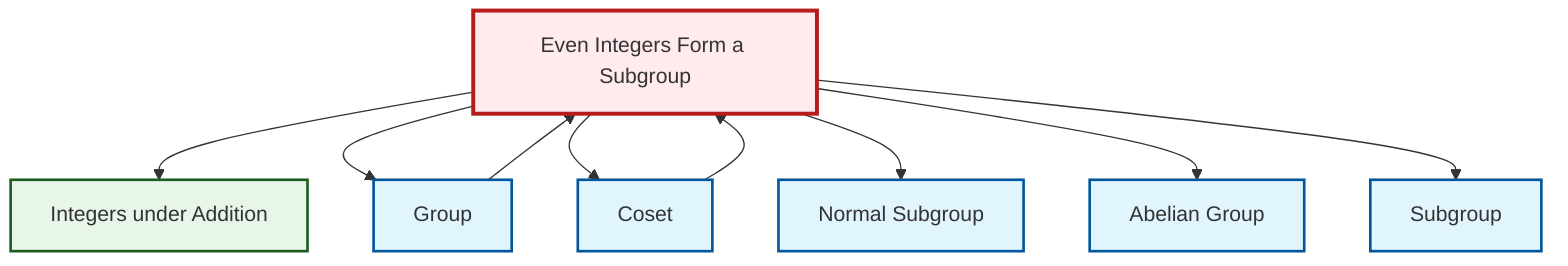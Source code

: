 graph TD
    classDef definition fill:#e1f5fe,stroke:#01579b,stroke-width:2px
    classDef theorem fill:#f3e5f5,stroke:#4a148c,stroke-width:2px
    classDef axiom fill:#fff3e0,stroke:#e65100,stroke-width:2px
    classDef example fill:#e8f5e9,stroke:#1b5e20,stroke-width:2px
    classDef current fill:#ffebee,stroke:#b71c1c,stroke-width:3px
    ex-even-integers-subgroup["Even Integers Form a Subgroup"]:::example
    def-abelian-group["Abelian Group"]:::definition
    ex-integers-addition["Integers under Addition"]:::example
    def-subgroup["Subgroup"]:::definition
    def-coset["Coset"]:::definition
    def-normal-subgroup["Normal Subgroup"]:::definition
    def-group["Group"]:::definition
    def-group --> ex-even-integers-subgroup
    ex-even-integers-subgroup --> ex-integers-addition
    ex-even-integers-subgroup --> def-group
    def-coset --> ex-even-integers-subgroup
    ex-even-integers-subgroup --> def-coset
    ex-even-integers-subgroup --> def-normal-subgroup
    ex-even-integers-subgroup --> def-abelian-group
    ex-even-integers-subgroup --> def-subgroup
    class ex-even-integers-subgroup current